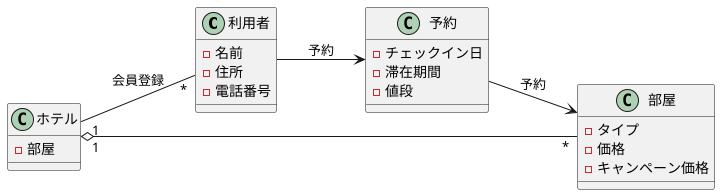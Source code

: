 @startuml
left to right direction
class 利用者{
 - 名前
 - 住所
 - 電話番号
}

class ホテル{
  - 部屋  
}
class 部屋{
  - タイプ
  - 価格
  - キャンペーン価格
}
class 予約{
    - チェックイン日
    - 滞在期間
    - 値段
}
ホテル " 1 " o-- "*" 部屋
利用者--> 予約:予約
ホテル" 1 "--"*"利用者:会員登録
予約-->部屋:予約
@enduml
